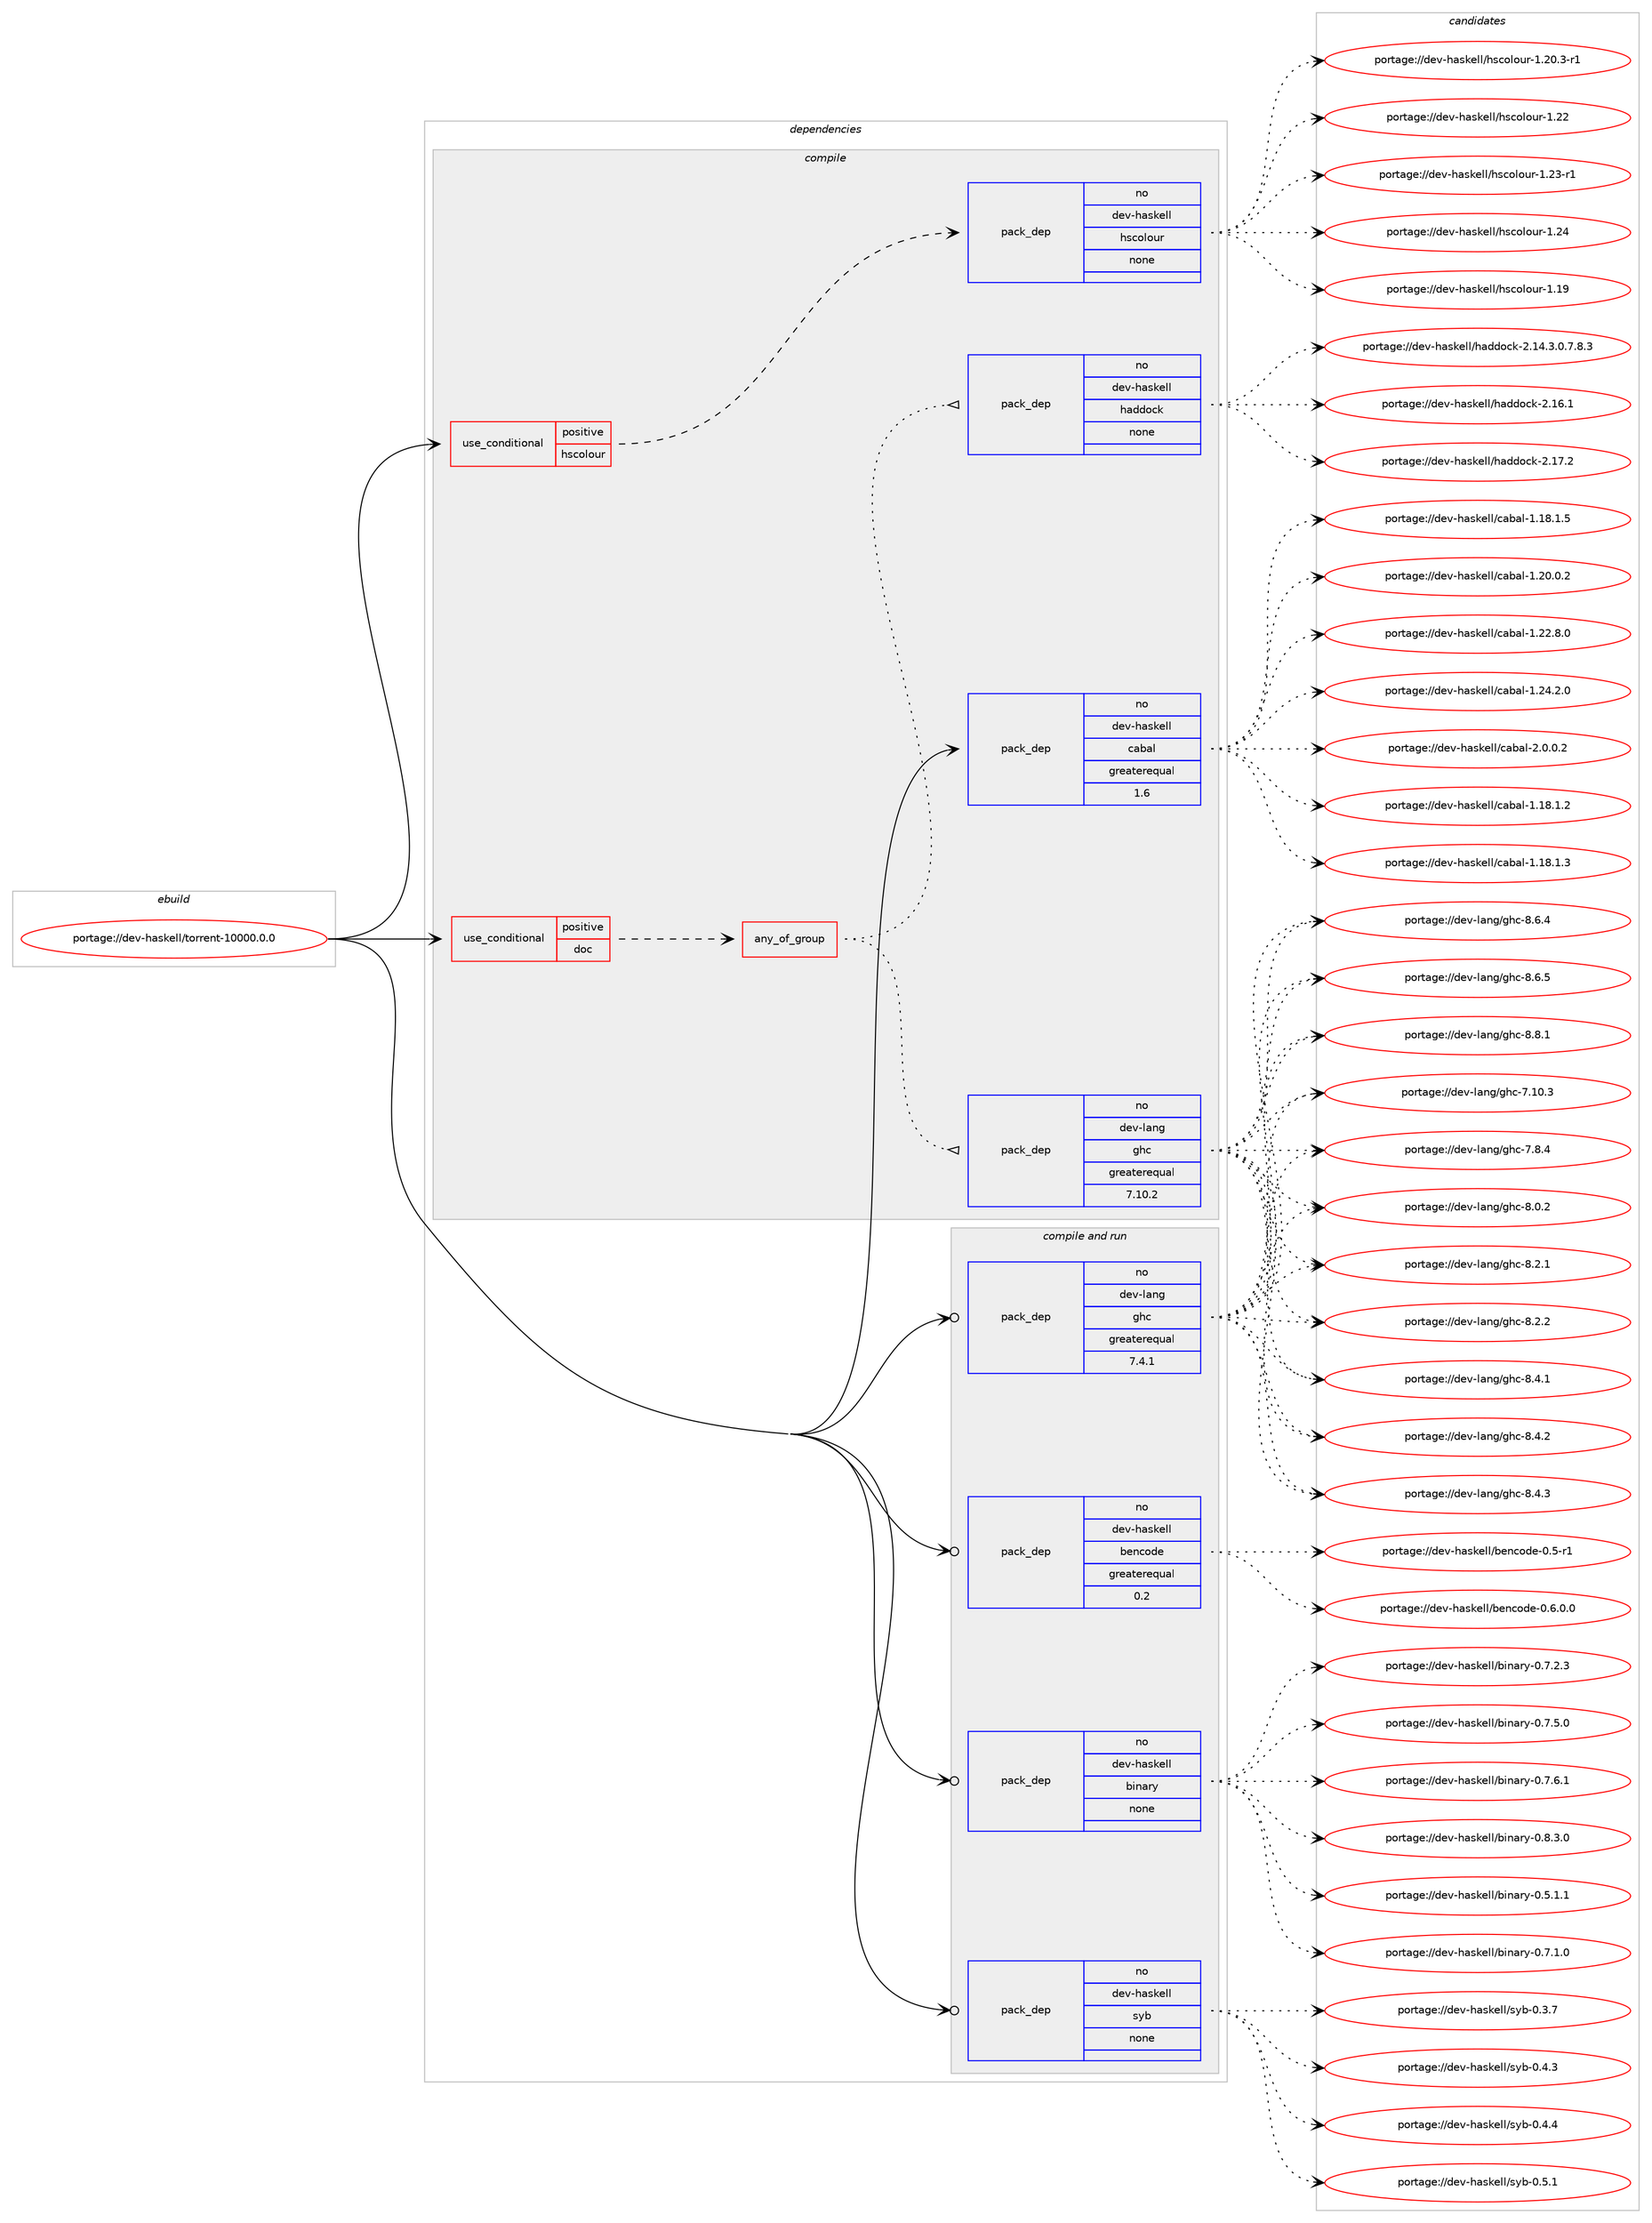 digraph prolog {

# *************
# Graph options
# *************

newrank=true;
concentrate=true;
compound=true;
graph [rankdir=LR,fontname=Helvetica,fontsize=10,ranksep=1.5];#, ranksep=2.5, nodesep=0.2];
edge  [arrowhead=vee];
node  [fontname=Helvetica,fontsize=10];

# **********
# The ebuild
# **********

subgraph cluster_leftcol {
color=gray;
rank=same;
label=<<i>ebuild</i>>;
id [label="portage://dev-haskell/torrent-10000.0.0", color=red, width=4, href="../dev-haskell/torrent-10000.0.0.svg"];
}

# ****************
# The dependencies
# ****************

subgraph cluster_midcol {
color=gray;
label=<<i>dependencies</i>>;
subgraph cluster_compile {
fillcolor="#eeeeee";
style=filled;
label=<<i>compile</i>>;
subgraph cond17403 {
dependency81652 [label=<<TABLE BORDER="0" CELLBORDER="1" CELLSPACING="0" CELLPADDING="4"><TR><TD ROWSPAN="3" CELLPADDING="10">use_conditional</TD></TR><TR><TD>positive</TD></TR><TR><TD>doc</TD></TR></TABLE>>, shape=none, color=red];
subgraph any2468 {
dependency81653 [label=<<TABLE BORDER="0" CELLBORDER="1" CELLSPACING="0" CELLPADDING="4"><TR><TD CELLPADDING="10">any_of_group</TD></TR></TABLE>>, shape=none, color=red];subgraph pack61724 {
dependency81654 [label=<<TABLE BORDER="0" CELLBORDER="1" CELLSPACING="0" CELLPADDING="4" WIDTH="220"><TR><TD ROWSPAN="6" CELLPADDING="30">pack_dep</TD></TR><TR><TD WIDTH="110">no</TD></TR><TR><TD>dev-haskell</TD></TR><TR><TD>haddock</TD></TR><TR><TD>none</TD></TR><TR><TD></TD></TR></TABLE>>, shape=none, color=blue];
}
dependency81653:e -> dependency81654:w [weight=20,style="dotted",arrowhead="oinv"];
subgraph pack61725 {
dependency81655 [label=<<TABLE BORDER="0" CELLBORDER="1" CELLSPACING="0" CELLPADDING="4" WIDTH="220"><TR><TD ROWSPAN="6" CELLPADDING="30">pack_dep</TD></TR><TR><TD WIDTH="110">no</TD></TR><TR><TD>dev-lang</TD></TR><TR><TD>ghc</TD></TR><TR><TD>greaterequal</TD></TR><TR><TD>7.10.2</TD></TR></TABLE>>, shape=none, color=blue];
}
dependency81653:e -> dependency81655:w [weight=20,style="dotted",arrowhead="oinv"];
}
dependency81652:e -> dependency81653:w [weight=20,style="dashed",arrowhead="vee"];
}
id:e -> dependency81652:w [weight=20,style="solid",arrowhead="vee"];
subgraph cond17404 {
dependency81656 [label=<<TABLE BORDER="0" CELLBORDER="1" CELLSPACING="0" CELLPADDING="4"><TR><TD ROWSPAN="3" CELLPADDING="10">use_conditional</TD></TR><TR><TD>positive</TD></TR><TR><TD>hscolour</TD></TR></TABLE>>, shape=none, color=red];
subgraph pack61726 {
dependency81657 [label=<<TABLE BORDER="0" CELLBORDER="1" CELLSPACING="0" CELLPADDING="4" WIDTH="220"><TR><TD ROWSPAN="6" CELLPADDING="30">pack_dep</TD></TR><TR><TD WIDTH="110">no</TD></TR><TR><TD>dev-haskell</TD></TR><TR><TD>hscolour</TD></TR><TR><TD>none</TD></TR><TR><TD></TD></TR></TABLE>>, shape=none, color=blue];
}
dependency81656:e -> dependency81657:w [weight=20,style="dashed",arrowhead="vee"];
}
id:e -> dependency81656:w [weight=20,style="solid",arrowhead="vee"];
subgraph pack61727 {
dependency81658 [label=<<TABLE BORDER="0" CELLBORDER="1" CELLSPACING="0" CELLPADDING="4" WIDTH="220"><TR><TD ROWSPAN="6" CELLPADDING="30">pack_dep</TD></TR><TR><TD WIDTH="110">no</TD></TR><TR><TD>dev-haskell</TD></TR><TR><TD>cabal</TD></TR><TR><TD>greaterequal</TD></TR><TR><TD>1.6</TD></TR></TABLE>>, shape=none, color=blue];
}
id:e -> dependency81658:w [weight=20,style="solid",arrowhead="vee"];
}
subgraph cluster_compileandrun {
fillcolor="#eeeeee";
style=filled;
label=<<i>compile and run</i>>;
subgraph pack61728 {
dependency81659 [label=<<TABLE BORDER="0" CELLBORDER="1" CELLSPACING="0" CELLPADDING="4" WIDTH="220"><TR><TD ROWSPAN="6" CELLPADDING="30">pack_dep</TD></TR><TR><TD WIDTH="110">no</TD></TR><TR><TD>dev-haskell</TD></TR><TR><TD>bencode</TD></TR><TR><TD>greaterequal</TD></TR><TR><TD>0.2</TD></TR></TABLE>>, shape=none, color=blue];
}
id:e -> dependency81659:w [weight=20,style="solid",arrowhead="odotvee"];
subgraph pack61729 {
dependency81660 [label=<<TABLE BORDER="0" CELLBORDER="1" CELLSPACING="0" CELLPADDING="4" WIDTH="220"><TR><TD ROWSPAN="6" CELLPADDING="30">pack_dep</TD></TR><TR><TD WIDTH="110">no</TD></TR><TR><TD>dev-haskell</TD></TR><TR><TD>binary</TD></TR><TR><TD>none</TD></TR><TR><TD></TD></TR></TABLE>>, shape=none, color=blue];
}
id:e -> dependency81660:w [weight=20,style="solid",arrowhead="odotvee"];
subgraph pack61730 {
dependency81661 [label=<<TABLE BORDER="0" CELLBORDER="1" CELLSPACING="0" CELLPADDING="4" WIDTH="220"><TR><TD ROWSPAN="6" CELLPADDING="30">pack_dep</TD></TR><TR><TD WIDTH="110">no</TD></TR><TR><TD>dev-haskell</TD></TR><TR><TD>syb</TD></TR><TR><TD>none</TD></TR><TR><TD></TD></TR></TABLE>>, shape=none, color=blue];
}
id:e -> dependency81661:w [weight=20,style="solid",arrowhead="odotvee"];
subgraph pack61731 {
dependency81662 [label=<<TABLE BORDER="0" CELLBORDER="1" CELLSPACING="0" CELLPADDING="4" WIDTH="220"><TR><TD ROWSPAN="6" CELLPADDING="30">pack_dep</TD></TR><TR><TD WIDTH="110">no</TD></TR><TR><TD>dev-lang</TD></TR><TR><TD>ghc</TD></TR><TR><TD>greaterequal</TD></TR><TR><TD>7.4.1</TD></TR></TABLE>>, shape=none, color=blue];
}
id:e -> dependency81662:w [weight=20,style="solid",arrowhead="odotvee"];
}
subgraph cluster_run {
fillcolor="#eeeeee";
style=filled;
label=<<i>run</i>>;
}
}

# **************
# The candidates
# **************

subgraph cluster_choices {
rank=same;
color=gray;
label=<<i>candidates</i>>;

subgraph choice61724 {
color=black;
nodesep=1;
choiceportage1001011184510497115107101108108471049710010011199107455046495246514648465546564651 [label="portage://dev-haskell/haddock-2.14.3.0.7.8.3", color=red, width=4,href="../dev-haskell/haddock-2.14.3.0.7.8.3.svg"];
choiceportage100101118451049711510710110810847104971001001119910745504649544649 [label="portage://dev-haskell/haddock-2.16.1", color=red, width=4,href="../dev-haskell/haddock-2.16.1.svg"];
choiceportage100101118451049711510710110810847104971001001119910745504649554650 [label="portage://dev-haskell/haddock-2.17.2", color=red, width=4,href="../dev-haskell/haddock-2.17.2.svg"];
dependency81654:e -> choiceportage1001011184510497115107101108108471049710010011199107455046495246514648465546564651:w [style=dotted,weight="100"];
dependency81654:e -> choiceportage100101118451049711510710110810847104971001001119910745504649544649:w [style=dotted,weight="100"];
dependency81654:e -> choiceportage100101118451049711510710110810847104971001001119910745504649554650:w [style=dotted,weight="100"];
}
subgraph choice61725 {
color=black;
nodesep=1;
choiceportage1001011184510897110103471031049945554649484651 [label="portage://dev-lang/ghc-7.10.3", color=red, width=4,href="../dev-lang/ghc-7.10.3.svg"];
choiceportage10010111845108971101034710310499455546564652 [label="portage://dev-lang/ghc-7.8.4", color=red, width=4,href="../dev-lang/ghc-7.8.4.svg"];
choiceportage10010111845108971101034710310499455646484650 [label="portage://dev-lang/ghc-8.0.2", color=red, width=4,href="../dev-lang/ghc-8.0.2.svg"];
choiceportage10010111845108971101034710310499455646504649 [label="portage://dev-lang/ghc-8.2.1", color=red, width=4,href="../dev-lang/ghc-8.2.1.svg"];
choiceportage10010111845108971101034710310499455646504650 [label="portage://dev-lang/ghc-8.2.2", color=red, width=4,href="../dev-lang/ghc-8.2.2.svg"];
choiceportage10010111845108971101034710310499455646524649 [label="portage://dev-lang/ghc-8.4.1", color=red, width=4,href="../dev-lang/ghc-8.4.1.svg"];
choiceportage10010111845108971101034710310499455646524650 [label="portage://dev-lang/ghc-8.4.2", color=red, width=4,href="../dev-lang/ghc-8.4.2.svg"];
choiceportage10010111845108971101034710310499455646524651 [label="portage://dev-lang/ghc-8.4.3", color=red, width=4,href="../dev-lang/ghc-8.4.3.svg"];
choiceportage10010111845108971101034710310499455646544652 [label="portage://dev-lang/ghc-8.6.4", color=red, width=4,href="../dev-lang/ghc-8.6.4.svg"];
choiceportage10010111845108971101034710310499455646544653 [label="portage://dev-lang/ghc-8.6.5", color=red, width=4,href="../dev-lang/ghc-8.6.5.svg"];
choiceportage10010111845108971101034710310499455646564649 [label="portage://dev-lang/ghc-8.8.1", color=red, width=4,href="../dev-lang/ghc-8.8.1.svg"];
dependency81655:e -> choiceportage1001011184510897110103471031049945554649484651:w [style=dotted,weight="100"];
dependency81655:e -> choiceportage10010111845108971101034710310499455546564652:w [style=dotted,weight="100"];
dependency81655:e -> choiceportage10010111845108971101034710310499455646484650:w [style=dotted,weight="100"];
dependency81655:e -> choiceportage10010111845108971101034710310499455646504649:w [style=dotted,weight="100"];
dependency81655:e -> choiceportage10010111845108971101034710310499455646504650:w [style=dotted,weight="100"];
dependency81655:e -> choiceportage10010111845108971101034710310499455646524649:w [style=dotted,weight="100"];
dependency81655:e -> choiceportage10010111845108971101034710310499455646524650:w [style=dotted,weight="100"];
dependency81655:e -> choiceportage10010111845108971101034710310499455646524651:w [style=dotted,weight="100"];
dependency81655:e -> choiceportage10010111845108971101034710310499455646544652:w [style=dotted,weight="100"];
dependency81655:e -> choiceportage10010111845108971101034710310499455646544653:w [style=dotted,weight="100"];
dependency81655:e -> choiceportage10010111845108971101034710310499455646564649:w [style=dotted,weight="100"];
}
subgraph choice61726 {
color=black;
nodesep=1;
choiceportage100101118451049711510710110810847104115991111081111171144549464957 [label="portage://dev-haskell/hscolour-1.19", color=red, width=4,href="../dev-haskell/hscolour-1.19.svg"];
choiceportage10010111845104971151071011081084710411599111108111117114454946504846514511449 [label="portage://dev-haskell/hscolour-1.20.3-r1", color=red, width=4,href="../dev-haskell/hscolour-1.20.3-r1.svg"];
choiceportage100101118451049711510710110810847104115991111081111171144549465050 [label="portage://dev-haskell/hscolour-1.22", color=red, width=4,href="../dev-haskell/hscolour-1.22.svg"];
choiceportage1001011184510497115107101108108471041159911110811111711445494650514511449 [label="portage://dev-haskell/hscolour-1.23-r1", color=red, width=4,href="../dev-haskell/hscolour-1.23-r1.svg"];
choiceportage100101118451049711510710110810847104115991111081111171144549465052 [label="portage://dev-haskell/hscolour-1.24", color=red, width=4,href="../dev-haskell/hscolour-1.24.svg"];
dependency81657:e -> choiceportage100101118451049711510710110810847104115991111081111171144549464957:w [style=dotted,weight="100"];
dependency81657:e -> choiceportage10010111845104971151071011081084710411599111108111117114454946504846514511449:w [style=dotted,weight="100"];
dependency81657:e -> choiceportage100101118451049711510710110810847104115991111081111171144549465050:w [style=dotted,weight="100"];
dependency81657:e -> choiceportage1001011184510497115107101108108471041159911110811111711445494650514511449:w [style=dotted,weight="100"];
dependency81657:e -> choiceportage100101118451049711510710110810847104115991111081111171144549465052:w [style=dotted,weight="100"];
}
subgraph choice61727 {
color=black;
nodesep=1;
choiceportage10010111845104971151071011081084799979897108454946495646494650 [label="portage://dev-haskell/cabal-1.18.1.2", color=red, width=4,href="../dev-haskell/cabal-1.18.1.2.svg"];
choiceportage10010111845104971151071011081084799979897108454946495646494651 [label="portage://dev-haskell/cabal-1.18.1.3", color=red, width=4,href="../dev-haskell/cabal-1.18.1.3.svg"];
choiceportage10010111845104971151071011081084799979897108454946495646494653 [label="portage://dev-haskell/cabal-1.18.1.5", color=red, width=4,href="../dev-haskell/cabal-1.18.1.5.svg"];
choiceportage10010111845104971151071011081084799979897108454946504846484650 [label="portage://dev-haskell/cabal-1.20.0.2", color=red, width=4,href="../dev-haskell/cabal-1.20.0.2.svg"];
choiceportage10010111845104971151071011081084799979897108454946505046564648 [label="portage://dev-haskell/cabal-1.22.8.0", color=red, width=4,href="../dev-haskell/cabal-1.22.8.0.svg"];
choiceportage10010111845104971151071011081084799979897108454946505246504648 [label="portage://dev-haskell/cabal-1.24.2.0", color=red, width=4,href="../dev-haskell/cabal-1.24.2.0.svg"];
choiceportage100101118451049711510710110810847999798971084550464846484650 [label="portage://dev-haskell/cabal-2.0.0.2", color=red, width=4,href="../dev-haskell/cabal-2.0.0.2.svg"];
dependency81658:e -> choiceportage10010111845104971151071011081084799979897108454946495646494650:w [style=dotted,weight="100"];
dependency81658:e -> choiceportage10010111845104971151071011081084799979897108454946495646494651:w [style=dotted,weight="100"];
dependency81658:e -> choiceportage10010111845104971151071011081084799979897108454946495646494653:w [style=dotted,weight="100"];
dependency81658:e -> choiceportage10010111845104971151071011081084799979897108454946504846484650:w [style=dotted,weight="100"];
dependency81658:e -> choiceportage10010111845104971151071011081084799979897108454946505046564648:w [style=dotted,weight="100"];
dependency81658:e -> choiceportage10010111845104971151071011081084799979897108454946505246504648:w [style=dotted,weight="100"];
dependency81658:e -> choiceportage100101118451049711510710110810847999798971084550464846484650:w [style=dotted,weight="100"];
}
subgraph choice61728 {
color=black;
nodesep=1;
choiceportage1001011184510497115107101108108479810111099111100101454846534511449 [label="portage://dev-haskell/bencode-0.5-r1", color=red, width=4,href="../dev-haskell/bencode-0.5-r1.svg"];
choiceportage10010111845104971151071011081084798101110991111001014548465446484648 [label="portage://dev-haskell/bencode-0.6.0.0", color=red, width=4,href="../dev-haskell/bencode-0.6.0.0.svg"];
dependency81659:e -> choiceportage1001011184510497115107101108108479810111099111100101454846534511449:w [style=dotted,weight="100"];
dependency81659:e -> choiceportage10010111845104971151071011081084798101110991111001014548465446484648:w [style=dotted,weight="100"];
}
subgraph choice61729 {
color=black;
nodesep=1;
choiceportage10010111845104971151071011081084798105110971141214548465346494649 [label="portage://dev-haskell/binary-0.5.1.1", color=red, width=4,href="../dev-haskell/binary-0.5.1.1.svg"];
choiceportage10010111845104971151071011081084798105110971141214548465546494648 [label="portage://dev-haskell/binary-0.7.1.0", color=red, width=4,href="../dev-haskell/binary-0.7.1.0.svg"];
choiceportage10010111845104971151071011081084798105110971141214548465546504651 [label="portage://dev-haskell/binary-0.7.2.3", color=red, width=4,href="../dev-haskell/binary-0.7.2.3.svg"];
choiceportage10010111845104971151071011081084798105110971141214548465546534648 [label="portage://dev-haskell/binary-0.7.5.0", color=red, width=4,href="../dev-haskell/binary-0.7.5.0.svg"];
choiceportage10010111845104971151071011081084798105110971141214548465546544649 [label="portage://dev-haskell/binary-0.7.6.1", color=red, width=4,href="../dev-haskell/binary-0.7.6.1.svg"];
choiceportage10010111845104971151071011081084798105110971141214548465646514648 [label="portage://dev-haskell/binary-0.8.3.0", color=red, width=4,href="../dev-haskell/binary-0.8.3.0.svg"];
dependency81660:e -> choiceportage10010111845104971151071011081084798105110971141214548465346494649:w [style=dotted,weight="100"];
dependency81660:e -> choiceportage10010111845104971151071011081084798105110971141214548465546494648:w [style=dotted,weight="100"];
dependency81660:e -> choiceportage10010111845104971151071011081084798105110971141214548465546504651:w [style=dotted,weight="100"];
dependency81660:e -> choiceportage10010111845104971151071011081084798105110971141214548465546534648:w [style=dotted,weight="100"];
dependency81660:e -> choiceportage10010111845104971151071011081084798105110971141214548465546544649:w [style=dotted,weight="100"];
dependency81660:e -> choiceportage10010111845104971151071011081084798105110971141214548465646514648:w [style=dotted,weight="100"];
}
subgraph choice61730 {
color=black;
nodesep=1;
choiceportage10010111845104971151071011081084711512198454846514655 [label="portage://dev-haskell/syb-0.3.7", color=red, width=4,href="../dev-haskell/syb-0.3.7.svg"];
choiceportage10010111845104971151071011081084711512198454846524651 [label="portage://dev-haskell/syb-0.4.3", color=red, width=4,href="../dev-haskell/syb-0.4.3.svg"];
choiceportage10010111845104971151071011081084711512198454846524652 [label="portage://dev-haskell/syb-0.4.4", color=red, width=4,href="../dev-haskell/syb-0.4.4.svg"];
choiceportage10010111845104971151071011081084711512198454846534649 [label="portage://dev-haskell/syb-0.5.1", color=red, width=4,href="../dev-haskell/syb-0.5.1.svg"];
dependency81661:e -> choiceportage10010111845104971151071011081084711512198454846514655:w [style=dotted,weight="100"];
dependency81661:e -> choiceportage10010111845104971151071011081084711512198454846524651:w [style=dotted,weight="100"];
dependency81661:e -> choiceportage10010111845104971151071011081084711512198454846524652:w [style=dotted,weight="100"];
dependency81661:e -> choiceportage10010111845104971151071011081084711512198454846534649:w [style=dotted,weight="100"];
}
subgraph choice61731 {
color=black;
nodesep=1;
choiceportage1001011184510897110103471031049945554649484651 [label="portage://dev-lang/ghc-7.10.3", color=red, width=4,href="../dev-lang/ghc-7.10.3.svg"];
choiceportage10010111845108971101034710310499455546564652 [label="portage://dev-lang/ghc-7.8.4", color=red, width=4,href="../dev-lang/ghc-7.8.4.svg"];
choiceportage10010111845108971101034710310499455646484650 [label="portage://dev-lang/ghc-8.0.2", color=red, width=4,href="../dev-lang/ghc-8.0.2.svg"];
choiceportage10010111845108971101034710310499455646504649 [label="portage://dev-lang/ghc-8.2.1", color=red, width=4,href="../dev-lang/ghc-8.2.1.svg"];
choiceportage10010111845108971101034710310499455646504650 [label="portage://dev-lang/ghc-8.2.2", color=red, width=4,href="../dev-lang/ghc-8.2.2.svg"];
choiceportage10010111845108971101034710310499455646524649 [label="portage://dev-lang/ghc-8.4.1", color=red, width=4,href="../dev-lang/ghc-8.4.1.svg"];
choiceportage10010111845108971101034710310499455646524650 [label="portage://dev-lang/ghc-8.4.2", color=red, width=4,href="../dev-lang/ghc-8.4.2.svg"];
choiceportage10010111845108971101034710310499455646524651 [label="portage://dev-lang/ghc-8.4.3", color=red, width=4,href="../dev-lang/ghc-8.4.3.svg"];
choiceportage10010111845108971101034710310499455646544652 [label="portage://dev-lang/ghc-8.6.4", color=red, width=4,href="../dev-lang/ghc-8.6.4.svg"];
choiceportage10010111845108971101034710310499455646544653 [label="portage://dev-lang/ghc-8.6.5", color=red, width=4,href="../dev-lang/ghc-8.6.5.svg"];
choiceportage10010111845108971101034710310499455646564649 [label="portage://dev-lang/ghc-8.8.1", color=red, width=4,href="../dev-lang/ghc-8.8.1.svg"];
dependency81662:e -> choiceportage1001011184510897110103471031049945554649484651:w [style=dotted,weight="100"];
dependency81662:e -> choiceportage10010111845108971101034710310499455546564652:w [style=dotted,weight="100"];
dependency81662:e -> choiceportage10010111845108971101034710310499455646484650:w [style=dotted,weight="100"];
dependency81662:e -> choiceportage10010111845108971101034710310499455646504649:w [style=dotted,weight="100"];
dependency81662:e -> choiceportage10010111845108971101034710310499455646504650:w [style=dotted,weight="100"];
dependency81662:e -> choiceportage10010111845108971101034710310499455646524649:w [style=dotted,weight="100"];
dependency81662:e -> choiceportage10010111845108971101034710310499455646524650:w [style=dotted,weight="100"];
dependency81662:e -> choiceportage10010111845108971101034710310499455646524651:w [style=dotted,weight="100"];
dependency81662:e -> choiceportage10010111845108971101034710310499455646544652:w [style=dotted,weight="100"];
dependency81662:e -> choiceportage10010111845108971101034710310499455646544653:w [style=dotted,weight="100"];
dependency81662:e -> choiceportage10010111845108971101034710310499455646564649:w [style=dotted,weight="100"];
}
}

}
